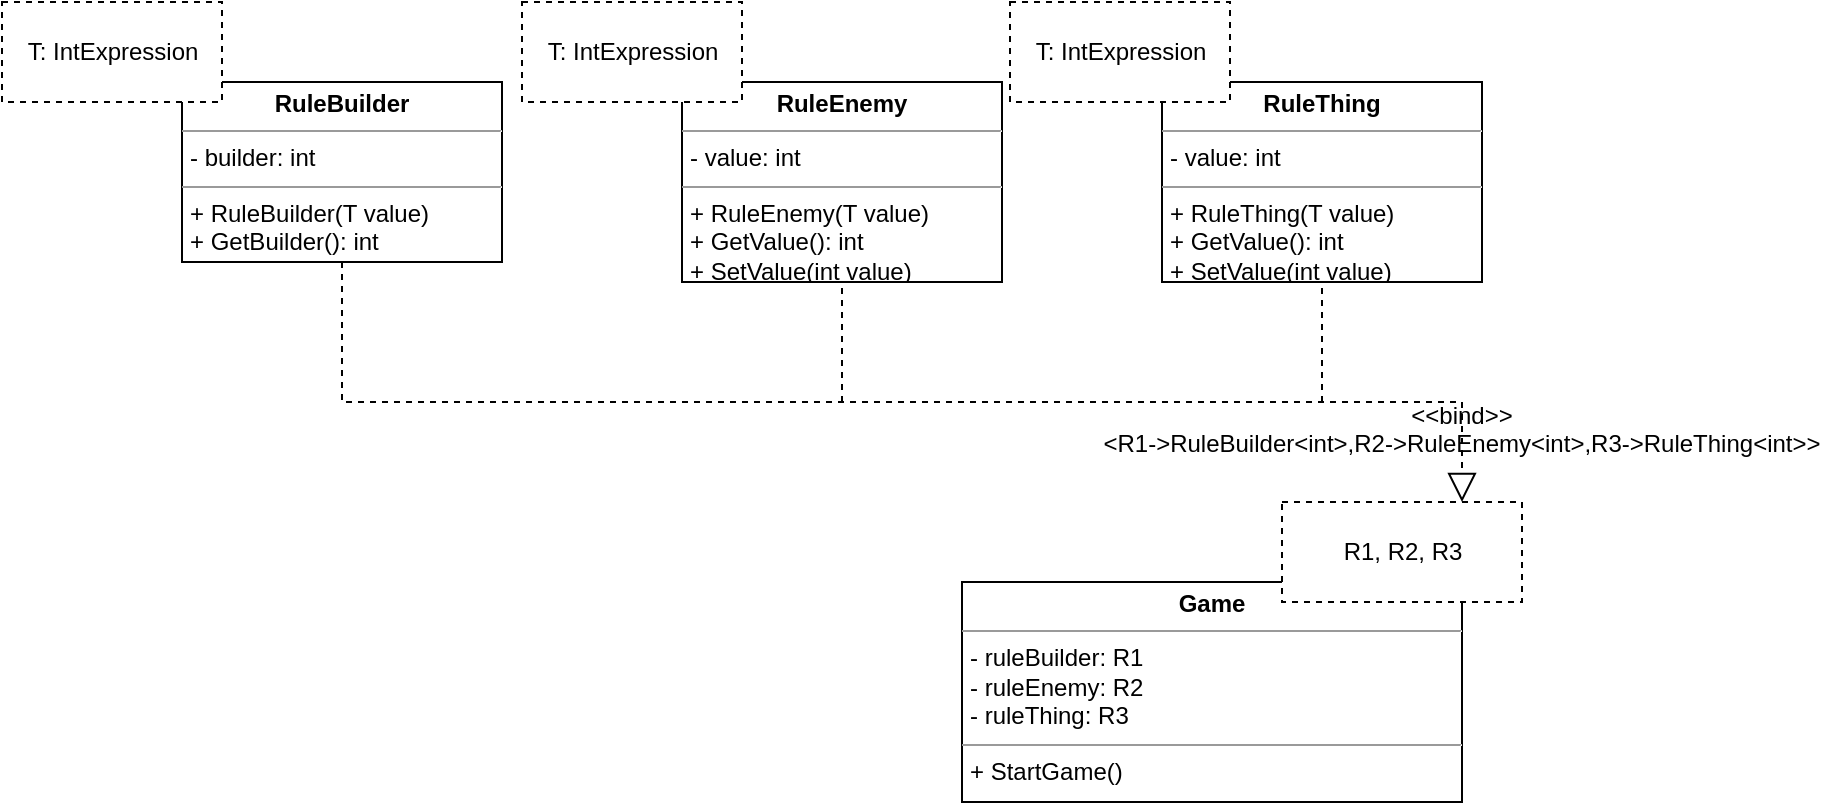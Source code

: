 <mxfile version="15.8.6" type="device"><diagram id="HXJdMu2ws1L-eoZUh7Rk" name="Page-1"><mxGraphModel dx="2233" dy="566" grid="1" gridSize="10" guides="1" tooltips="1" connect="1" arrows="1" fold="1" page="1" pageScale="1" pageWidth="827" pageHeight="1169" math="0" shadow="0"><root><mxCell id="0"/><mxCell id="1" parent="0"/><mxCell id="MLbDmtN8q-OaZYg2kkNZ-1" value="&lt;p style=&quot;margin: 0px ; margin-top: 4px ; text-align: center&quot;&gt;&lt;b&gt;Game&lt;/b&gt;&lt;/p&gt;&lt;hr size=&quot;1&quot;&gt;&lt;p style=&quot;margin: 0px ; margin-left: 4px&quot;&gt;- ruleBuilder: R1&lt;/p&gt;&lt;p style=&quot;margin: 0px ; margin-left: 4px&quot;&gt;- ruleEnemy: R2&lt;/p&gt;&lt;p style=&quot;margin: 0px ; margin-left: 4px&quot;&gt;- ruleThing: R3&lt;/p&gt;&lt;hr size=&quot;1&quot;&gt;&lt;p style=&quot;margin: 0px ; margin-left: 4px&quot;&gt;+ StartGame()&lt;/p&gt;" style="verticalAlign=top;align=left;overflow=fill;fontSize=12;fontFamily=Helvetica;html=1;" parent="1" vertex="1"><mxGeometry x="390" y="300" width="250" height="110" as="geometry"/></mxCell><mxCell id="MLbDmtN8q-OaZYg2kkNZ-2" value="&lt;p style=&quot;margin: 0px ; margin-top: 4px ; text-align: center&quot;&gt;&lt;b&gt;RuleBuilder&lt;/b&gt;&lt;/p&gt;&lt;hr size=&quot;1&quot;&gt;&lt;p style=&quot;margin: 0px ; margin-left: 4px&quot;&gt;- builder: int&lt;/p&gt;&lt;hr size=&quot;1&quot;&gt;&lt;p style=&quot;margin: 0px ; margin-left: 4px&quot;&gt;+ RuleBuilder(T value)&lt;/p&gt;&lt;p style=&quot;margin: 0px ; margin-left: 4px&quot;&gt;+ GetBuilder(): int&lt;/p&gt;" style="verticalAlign=top;align=left;overflow=fill;fontSize=12;fontFamily=Helvetica;html=1;" parent="1" vertex="1"><mxGeometry y="50" width="160" height="90" as="geometry"/></mxCell><mxCell id="MLbDmtN8q-OaZYg2kkNZ-3" value="&lt;p style=&quot;margin: 0px ; margin-top: 4px ; text-align: center&quot;&gt;&lt;b&gt;RuleEnemy&lt;/b&gt;&lt;/p&gt;&lt;hr size=&quot;1&quot;&gt;&lt;p style=&quot;margin: 0px ; margin-left: 4px&quot;&gt;- value: int&lt;/p&gt;&lt;hr size=&quot;1&quot;&gt;&lt;p style=&quot;margin: 0px ; margin-left: 4px&quot;&gt;+ RuleEnemy(T value)&lt;/p&gt;&lt;p style=&quot;margin: 0px ; margin-left: 4px&quot;&gt;+ GetValue(): int&lt;/p&gt;&lt;p style=&quot;margin: 0px ; margin-left: 4px&quot;&gt;+ SetValue(int value)&lt;/p&gt;" style="verticalAlign=top;align=left;overflow=fill;fontSize=12;fontFamily=Helvetica;html=1;" parent="1" vertex="1"><mxGeometry x="250" y="50" width="160" height="100" as="geometry"/></mxCell><mxCell id="MLbDmtN8q-OaZYg2kkNZ-4" value="&lt;p style=&quot;margin: 0px ; margin-top: 4px ; text-align: center&quot;&gt;&lt;b&gt;RuleThing&lt;/b&gt;&lt;/p&gt;&lt;hr size=&quot;1&quot;&gt;&lt;p style=&quot;margin: 0px ; margin-left: 4px&quot;&gt;- value: int&lt;/p&gt;&lt;hr size=&quot;1&quot;&gt;&lt;p style=&quot;margin: 0px ; margin-left: 4px&quot;&gt;+ RuleThing(T value)&lt;/p&gt;&lt;p style=&quot;margin: 0px ; margin-left: 4px&quot;&gt;+ GetValue(): int&lt;/p&gt;&lt;p style=&quot;margin: 0px ; margin-left: 4px&quot;&gt;+ SetValue(int value)&lt;/p&gt;" style="verticalAlign=top;align=left;overflow=fill;fontSize=12;fontFamily=Helvetica;html=1;" parent="1" vertex="1"><mxGeometry x="490" y="50" width="160" height="100" as="geometry"/></mxCell><mxCell id="eb-Y1tgKyXdMVxfzZTnW-1" value="R1, R2, R3" style="html=1;dashed=1;" vertex="1" parent="1"><mxGeometry x="550" y="260" width="120" height="50" as="geometry"/></mxCell><mxCell id="eb-Y1tgKyXdMVxfzZTnW-2" value="" style="endArrow=block;dashed=1;endFill=0;endSize=12;html=1;rounded=0;exitX=0.5;exitY=1;exitDx=0;exitDy=0;entryX=0.75;entryY=0;entryDx=0;entryDy=0;" edge="1" parent="1" source="MLbDmtN8q-OaZYg2kkNZ-2" target="eb-Y1tgKyXdMVxfzZTnW-1"><mxGeometry width="160" relative="1" as="geometry"><mxPoint x="180" y="170" as="sourcePoint"/><mxPoint x="340" y="170" as="targetPoint"/><Array as="points"><mxPoint x="80" y="210"/><mxPoint x="640" y="210"/></Array></mxGeometry></mxCell><mxCell id="eb-Y1tgKyXdMVxfzZTnW-3" value="&lt;&lt;bind&gt;&gt;&#10;&lt;R1-&gt;RuleBuilder&lt;int&gt;,R2-&gt;RuleEnemy&lt;int&gt;,R3-&gt;RuleThing&lt;int&gt;&gt;" style="text;align=center;fontStyle=0;verticalAlign=middle;spacingLeft=3;spacingRight=3;strokeColor=none;rotatable=0;points=[[0,0.5],[1,0.5]];portConstraint=eastwest;dashed=1;" vertex="1" parent="1"><mxGeometry x="490" y="210" width="300" height="26" as="geometry"/></mxCell><mxCell id="eb-Y1tgKyXdMVxfzZTnW-7" value="" style="endArrow=none;dashed=1;html=1;rounded=0;entryX=0.5;entryY=1;entryDx=0;entryDy=0;" edge="1" parent="1" target="MLbDmtN8q-OaZYg2kkNZ-3"><mxGeometry width="50" height="50" relative="1" as="geometry"><mxPoint x="330" y="210" as="sourcePoint"/><mxPoint x="320" y="150" as="targetPoint"/></mxGeometry></mxCell><mxCell id="eb-Y1tgKyXdMVxfzZTnW-8" value="" style="endArrow=none;dashed=1;html=1;rounded=0;entryX=0.5;entryY=1;entryDx=0;entryDy=0;" edge="1" parent="1" target="MLbDmtN8q-OaZYg2kkNZ-4"><mxGeometry width="50" height="50" relative="1" as="geometry"><mxPoint x="570" y="210" as="sourcePoint"/><mxPoint x="360" y="150" as="targetPoint"/></mxGeometry></mxCell><mxCell id="eb-Y1tgKyXdMVxfzZTnW-11" value="T: IntExpression" style="html=1;dashed=1;" vertex="1" parent="1"><mxGeometry x="-90" y="10" width="110" height="50" as="geometry"/></mxCell><mxCell id="eb-Y1tgKyXdMVxfzZTnW-12" value="T: IntExpression" style="html=1;dashed=1;" vertex="1" parent="1"><mxGeometry x="170" y="10" width="110" height="50" as="geometry"/></mxCell><mxCell id="eb-Y1tgKyXdMVxfzZTnW-13" value="T: IntExpression" style="html=1;dashed=1;" vertex="1" parent="1"><mxGeometry x="414" y="10" width="110" height="50" as="geometry"/></mxCell></root></mxGraphModel></diagram></mxfile>